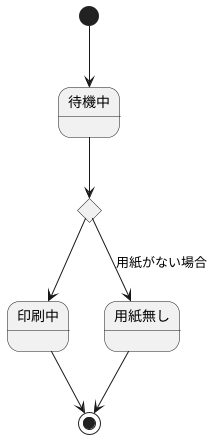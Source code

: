 @startuml 演習６－１
[*] --> 待機中
state c <<choice>>
待機中 --> c
c --> 印刷中
c --> 用紙無し: 用紙がない場合
用紙無し --> [*]
印刷中--> [*]
@enduml
